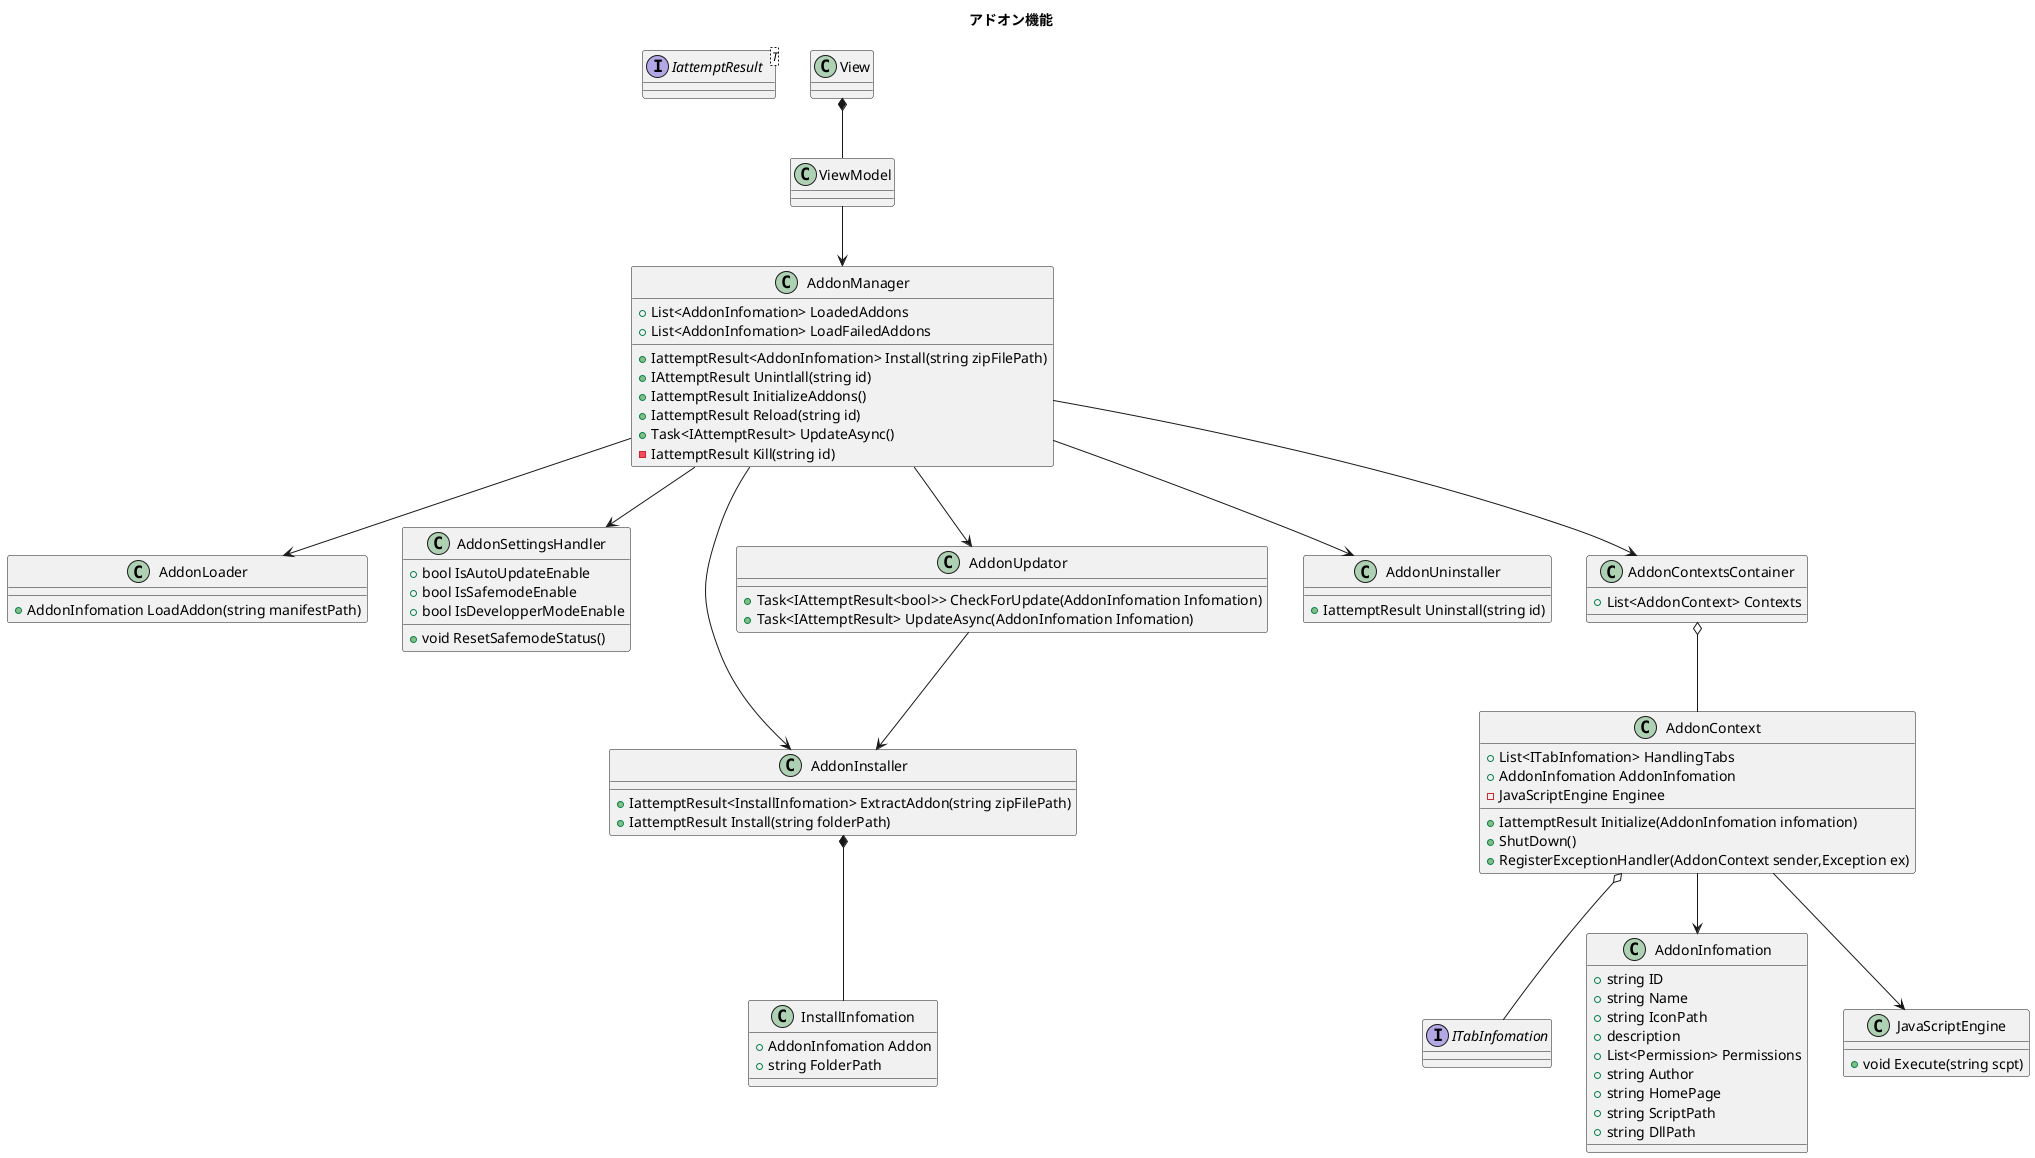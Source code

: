@startuml AddonSystem
title アドオン機能

interface IattemptResult<T>
interface ITabInfomation

class View
class ViewModel

class AddonInfomation {
    + string ID
    + string Name
    + string IconPath
    + description
    + List<Permission> Permissions
    + string Author
    + string HomePage
    + string ScriptPath
    + string DllPath
}

class JavaScriptEngine {
    + void Execute(string scpt)
}

class AddonContext {
    + List<ITabInfomation> HandlingTabs
    + AddonInfomation AddonInfomation
    - JavaScriptEngine Enginee
    + IattemptResult Initialize(AddonInfomation infomation)
    + ShutDown()
    + RegisterExceptionHandler(AddonContext sender,Exception ex)
}

class AddonLoader {
    + AddonInfomation LoadAddon(string manifestPath)
}

class AddonSettingsHandler {
    + bool IsAutoUpdateEnable
    + bool IsSafemodeEnable
    + bool IsDevelopperModeEnable
    + void ResetSafemodeStatus() 
}

class AddonInstaller {
    + IattemptResult<InstallInfomation> ExtractAddon(string zipFilePath)
    + IattemptResult Install(string folderPath)
}

class AddonUpdator {
    + Task<IAttemptResult<bool>> CheckForUpdate(AddonInfomation Infomation)
    + Task<IAttemptResult> UpdateAsync(AddonInfomation Infomation)
}

class InstallInfomation {
    + AddonInfomation Addon
    + string FolderPath
}

class AddonUninstaller {
    + IattemptResult Uninstall(string id)
}

class AddonManager {
    + IattemptResult<AddonInfomation> Install(string zipFilePath)
    + IAttemptResult Unintlall(string id)
    + IattemptResult InitializeAddons()
    + IattemptResult Reload(string id)
    + Task<IAttemptResult> UpdateAsync()
    + List<AddonInfomation> LoadedAddons
    + List<AddonInfomation> LoadFailedAddons
    - IattemptResult Kill(string id)
}

class AddonContextsContainer {
    + List<AddonContext> Contexts
}

View *-- ViewModel
ViewModel --> AddonManager
AddonManager --> AddonInstaller
AddonManager --> AddonUninstaller
AddonManager --> AddonLoader
AddonManager --> AddonUpdator
AddonUpdator --> AddonInstaller
AddonManager --> AddonSettingsHandler
AddonManager --> AddonContextsContainer


AddonInstaller *-- InstallInfomation

AddonContext --> JavaScriptEngine
AddonContext --> AddonInfomation
AddonContext o-- ITabInfomation

AddonContextsContainer o-- AddonContext

@enduml 